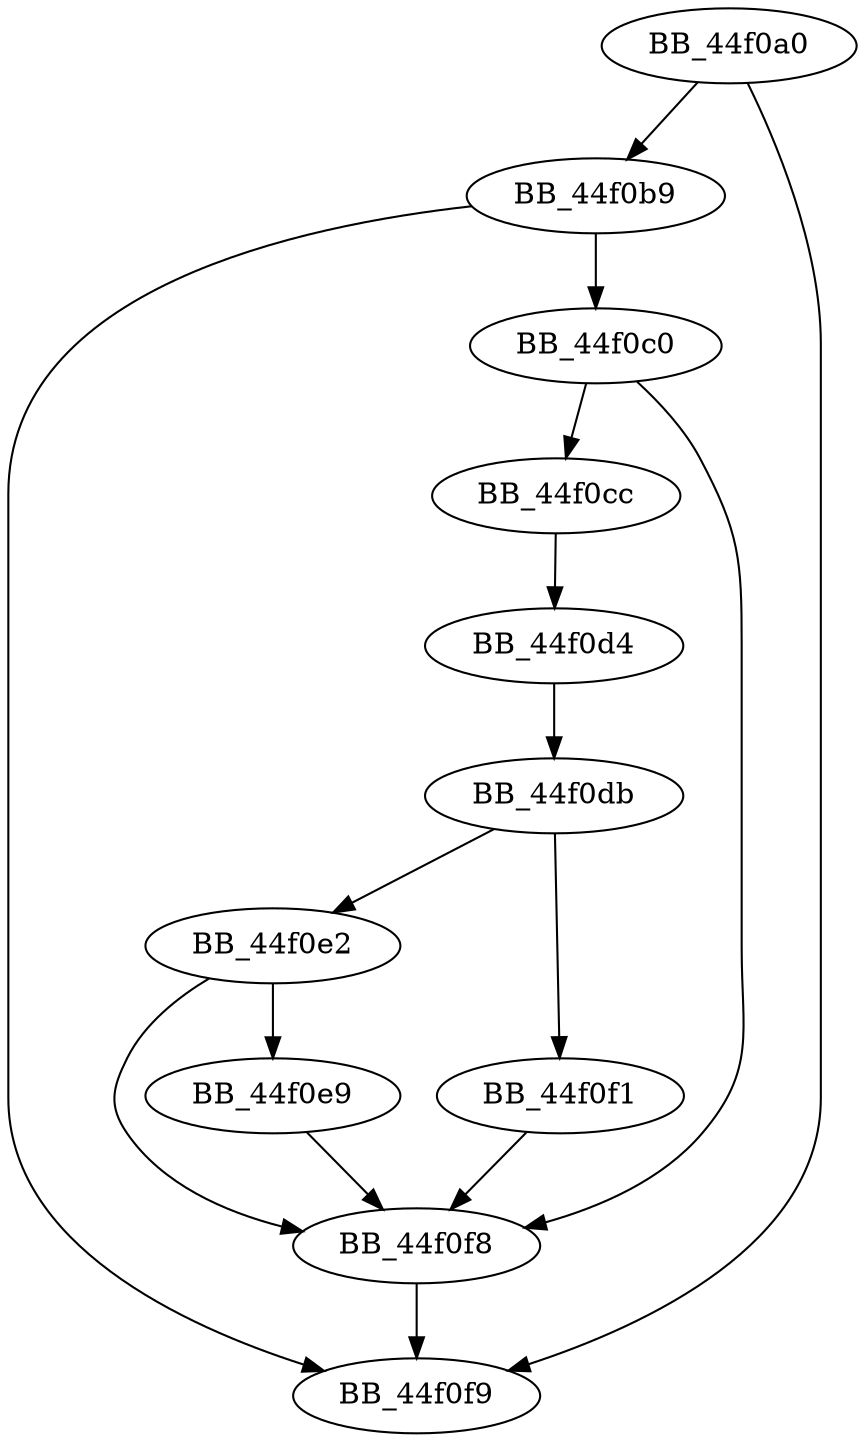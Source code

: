 DiGraph sub_44F0A0{
BB_44f0a0->BB_44f0b9
BB_44f0a0->BB_44f0f9
BB_44f0b9->BB_44f0c0
BB_44f0b9->BB_44f0f9
BB_44f0c0->BB_44f0cc
BB_44f0c0->BB_44f0f8
BB_44f0cc->BB_44f0d4
BB_44f0d4->BB_44f0db
BB_44f0db->BB_44f0e2
BB_44f0db->BB_44f0f1
BB_44f0e2->BB_44f0e9
BB_44f0e2->BB_44f0f8
BB_44f0e9->BB_44f0f8
BB_44f0f1->BB_44f0f8
BB_44f0f8->BB_44f0f9
}
